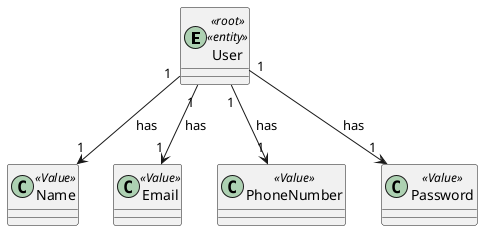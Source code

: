 @startuml

entity User <<root>> <<entity>>{
}

class Name <<Value>> {
}

class Email <<Value>> {
}

class PhoneNumber<<Value>>{
}

class Password <<Value>>{}


User "1" --> "1" Name : has
User "1" --> "1" PhoneNumber : has
User "1" --> "1" Email : has
User "1" --> "1" Password : has

@enduml